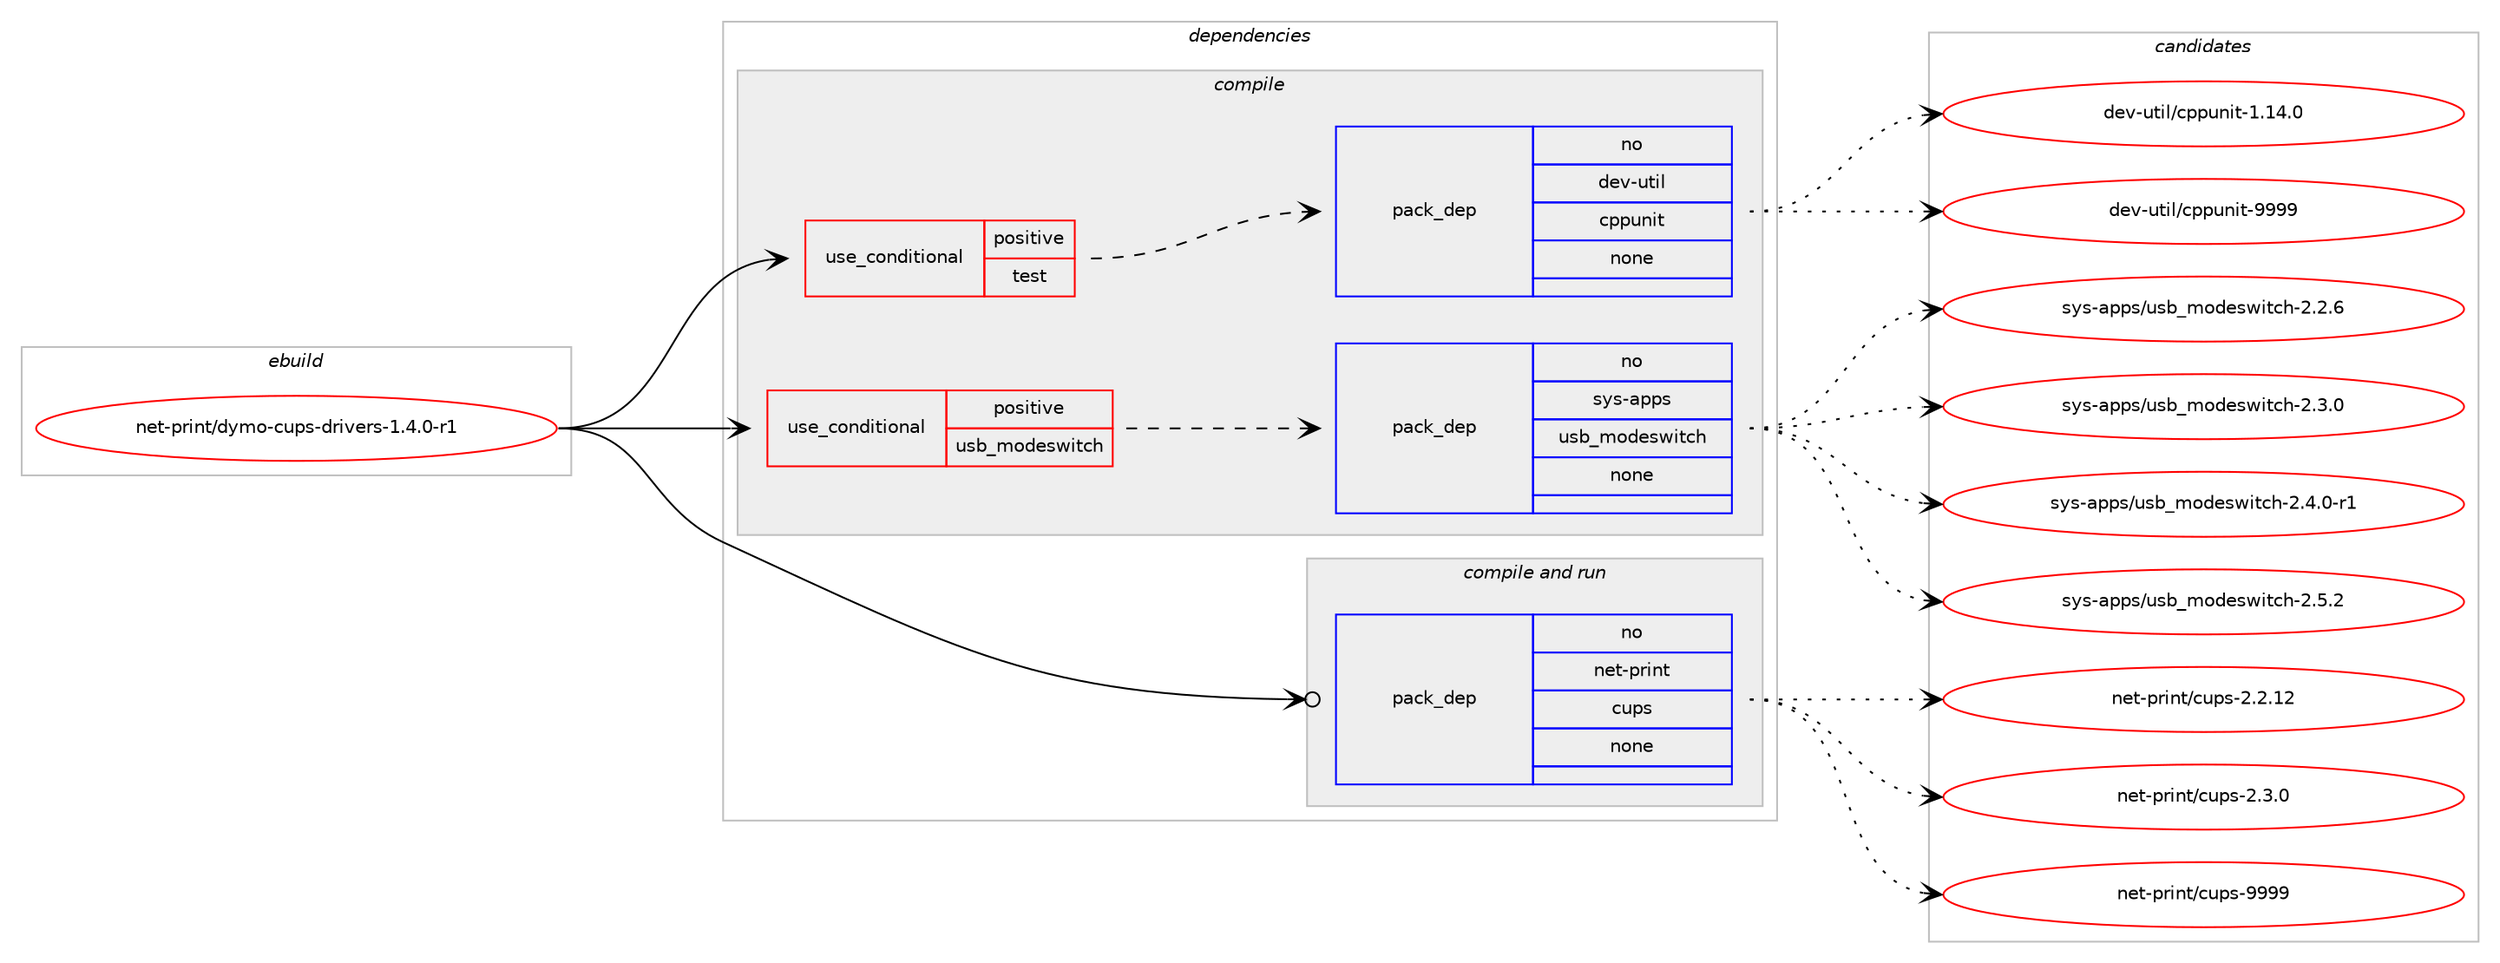 digraph prolog {

# *************
# Graph options
# *************

newrank=true;
concentrate=true;
compound=true;
graph [rankdir=LR,fontname=Helvetica,fontsize=10,ranksep=1.5];#, ranksep=2.5, nodesep=0.2];
edge  [arrowhead=vee];
node  [fontname=Helvetica,fontsize=10];

# **********
# The ebuild
# **********

subgraph cluster_leftcol {
color=gray;
rank=same;
label=<<i>ebuild</i>>;
id [label="net-print/dymo-cups-drivers-1.4.0-r1", color=red, width=4, href="../net-print/dymo-cups-drivers-1.4.0-r1.svg"];
}

# ****************
# The dependencies
# ****************

subgraph cluster_midcol {
color=gray;
label=<<i>dependencies</i>>;
subgraph cluster_compile {
fillcolor="#eeeeee";
style=filled;
label=<<i>compile</i>>;
subgraph cond205116 {
dependency841508 [label=<<TABLE BORDER="0" CELLBORDER="1" CELLSPACING="0" CELLPADDING="4"><TR><TD ROWSPAN="3" CELLPADDING="10">use_conditional</TD></TR><TR><TD>positive</TD></TR><TR><TD>test</TD></TR></TABLE>>, shape=none, color=red];
subgraph pack621549 {
dependency841509 [label=<<TABLE BORDER="0" CELLBORDER="1" CELLSPACING="0" CELLPADDING="4" WIDTH="220"><TR><TD ROWSPAN="6" CELLPADDING="30">pack_dep</TD></TR><TR><TD WIDTH="110">no</TD></TR><TR><TD>dev-util</TD></TR><TR><TD>cppunit</TD></TR><TR><TD>none</TD></TR><TR><TD></TD></TR></TABLE>>, shape=none, color=blue];
}
dependency841508:e -> dependency841509:w [weight=20,style="dashed",arrowhead="vee"];
}
id:e -> dependency841508:w [weight=20,style="solid",arrowhead="vee"];
subgraph cond205117 {
dependency841510 [label=<<TABLE BORDER="0" CELLBORDER="1" CELLSPACING="0" CELLPADDING="4"><TR><TD ROWSPAN="3" CELLPADDING="10">use_conditional</TD></TR><TR><TD>positive</TD></TR><TR><TD>usb_modeswitch</TD></TR></TABLE>>, shape=none, color=red];
subgraph pack621550 {
dependency841511 [label=<<TABLE BORDER="0" CELLBORDER="1" CELLSPACING="0" CELLPADDING="4" WIDTH="220"><TR><TD ROWSPAN="6" CELLPADDING="30">pack_dep</TD></TR><TR><TD WIDTH="110">no</TD></TR><TR><TD>sys-apps</TD></TR><TR><TD>usb_modeswitch</TD></TR><TR><TD>none</TD></TR><TR><TD></TD></TR></TABLE>>, shape=none, color=blue];
}
dependency841510:e -> dependency841511:w [weight=20,style="dashed",arrowhead="vee"];
}
id:e -> dependency841510:w [weight=20,style="solid",arrowhead="vee"];
}
subgraph cluster_compileandrun {
fillcolor="#eeeeee";
style=filled;
label=<<i>compile and run</i>>;
subgraph pack621551 {
dependency841512 [label=<<TABLE BORDER="0" CELLBORDER="1" CELLSPACING="0" CELLPADDING="4" WIDTH="220"><TR><TD ROWSPAN="6" CELLPADDING="30">pack_dep</TD></TR><TR><TD WIDTH="110">no</TD></TR><TR><TD>net-print</TD></TR><TR><TD>cups</TD></TR><TR><TD>none</TD></TR><TR><TD></TD></TR></TABLE>>, shape=none, color=blue];
}
id:e -> dependency841512:w [weight=20,style="solid",arrowhead="odotvee"];
}
subgraph cluster_run {
fillcolor="#eeeeee";
style=filled;
label=<<i>run</i>>;
}
}

# **************
# The candidates
# **************

subgraph cluster_choices {
rank=same;
color=gray;
label=<<i>candidates</i>>;

subgraph choice621549 {
color=black;
nodesep=1;
choice10010111845117116105108479911211211711010511645494649524648 [label="dev-util/cppunit-1.14.0", color=red, width=4,href="../dev-util/cppunit-1.14.0.svg"];
choice1001011184511711610510847991121121171101051164557575757 [label="dev-util/cppunit-9999", color=red, width=4,href="../dev-util/cppunit-9999.svg"];
dependency841509:e -> choice10010111845117116105108479911211211711010511645494649524648:w [style=dotted,weight="100"];
dependency841509:e -> choice1001011184511711610510847991121121171101051164557575757:w [style=dotted,weight="100"];
}
subgraph choice621550 {
color=black;
nodesep=1;
choice115121115459711211211547117115989510911110010111511910511699104455046504654 [label="sys-apps/usb_modeswitch-2.2.6", color=red, width=4,href="../sys-apps/usb_modeswitch-2.2.6.svg"];
choice115121115459711211211547117115989510911110010111511910511699104455046514648 [label="sys-apps/usb_modeswitch-2.3.0", color=red, width=4,href="../sys-apps/usb_modeswitch-2.3.0.svg"];
choice1151211154597112112115471171159895109111100101115119105116991044550465246484511449 [label="sys-apps/usb_modeswitch-2.4.0-r1", color=red, width=4,href="../sys-apps/usb_modeswitch-2.4.0-r1.svg"];
choice115121115459711211211547117115989510911110010111511910511699104455046534650 [label="sys-apps/usb_modeswitch-2.5.2", color=red, width=4,href="../sys-apps/usb_modeswitch-2.5.2.svg"];
dependency841511:e -> choice115121115459711211211547117115989510911110010111511910511699104455046504654:w [style=dotted,weight="100"];
dependency841511:e -> choice115121115459711211211547117115989510911110010111511910511699104455046514648:w [style=dotted,weight="100"];
dependency841511:e -> choice1151211154597112112115471171159895109111100101115119105116991044550465246484511449:w [style=dotted,weight="100"];
dependency841511:e -> choice115121115459711211211547117115989510911110010111511910511699104455046534650:w [style=dotted,weight="100"];
}
subgraph choice621551 {
color=black;
nodesep=1;
choice11010111645112114105110116479911711211545504650464950 [label="net-print/cups-2.2.12", color=red, width=4,href="../net-print/cups-2.2.12.svg"];
choice110101116451121141051101164799117112115455046514648 [label="net-print/cups-2.3.0", color=red, width=4,href="../net-print/cups-2.3.0.svg"];
choice1101011164511211410511011647991171121154557575757 [label="net-print/cups-9999", color=red, width=4,href="../net-print/cups-9999.svg"];
dependency841512:e -> choice11010111645112114105110116479911711211545504650464950:w [style=dotted,weight="100"];
dependency841512:e -> choice110101116451121141051101164799117112115455046514648:w [style=dotted,weight="100"];
dependency841512:e -> choice1101011164511211410511011647991171121154557575757:w [style=dotted,weight="100"];
}
}

}
